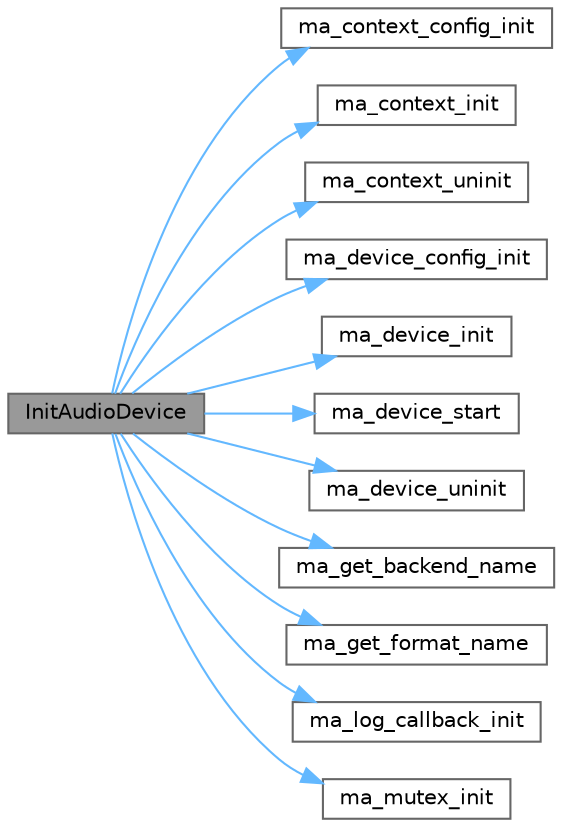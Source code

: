 digraph "InitAudioDevice"
{
 // LATEX_PDF_SIZE
  bgcolor="transparent";
  edge [fontname=Helvetica,fontsize=10,labelfontname=Helvetica,labelfontsize=10];
  node [fontname=Helvetica,fontsize=10,shape=box,height=0.2,width=0.4];
  rankdir="LR";
  Node1 [id="Node000001",label="InitAudioDevice",height=0.2,width=0.4,color="gray40", fillcolor="grey60", style="filled", fontcolor="black",tooltip=" "];
  Node1 -> Node2 [id="edge12_Node000001_Node000002",color="steelblue1",style="solid",tooltip=" "];
  Node2 [id="Node000002",label="ma_context_config_init",height=0.2,width=0.4,color="grey40", fillcolor="white", style="filled",URL="$_classes_2lib_2external_2miniaudio_8h.html#a25bb13b24fe45fa306e3b46167a7a52c",tooltip=" "];
  Node1 -> Node3 [id="edge13_Node000001_Node000003",color="steelblue1",style="solid",tooltip=" "];
  Node3 [id="Node000003",label="ma_context_init",height=0.2,width=0.4,color="grey40", fillcolor="white", style="filled",URL="$_classes_2lib_2external_2miniaudio_8h.html#a4e28e899cbd2d862b13d5f146f03a12e",tooltip=" "];
  Node1 -> Node4 [id="edge14_Node000001_Node000004",color="steelblue1",style="solid",tooltip=" "];
  Node4 [id="Node000004",label="ma_context_uninit",height=0.2,width=0.4,color="grey40", fillcolor="white", style="filled",URL="$_classes_2lib_2external_2miniaudio_8h.html#a1fbe6141e845499d19add636f5180516",tooltip=" "];
  Node1 -> Node5 [id="edge15_Node000001_Node000005",color="steelblue1",style="solid",tooltip=" "];
  Node5 [id="Node000005",label="ma_device_config_init",height=0.2,width=0.4,color="grey40", fillcolor="white", style="filled",URL="$_classes_2lib_2external_2miniaudio_8h.html#a6fcc231b4f9d0e58b9d38625054c5aa7",tooltip=" "];
  Node1 -> Node6 [id="edge16_Node000001_Node000006",color="steelblue1",style="solid",tooltip=" "];
  Node6 [id="Node000006",label="ma_device_init",height=0.2,width=0.4,color="grey40", fillcolor="white", style="filled",URL="$_classes_2lib_2external_2miniaudio_8h.html#ab0847aff087d60776b827c180bdebeae",tooltip=" "];
  Node1 -> Node7 [id="edge17_Node000001_Node000007",color="steelblue1",style="solid",tooltip=" "];
  Node7 [id="Node000007",label="ma_device_start",height=0.2,width=0.4,color="grey40", fillcolor="white", style="filled",URL="$_classes_2lib_2external_2miniaudio_8h.html#ab93d08ca3c06cd496c92a8fca2c74410",tooltip=" "];
  Node1 -> Node8 [id="edge18_Node000001_Node000008",color="steelblue1",style="solid",tooltip=" "];
  Node8 [id="Node000008",label="ma_device_uninit",height=0.2,width=0.4,color="grey40", fillcolor="white", style="filled",URL="$_classes_2lib_2external_2miniaudio_8h.html#a0896c210d8ced92ad9bdf1733f630019",tooltip=" "];
  Node1 -> Node9 [id="edge19_Node000001_Node000009",color="steelblue1",style="solid",tooltip=" "];
  Node9 [id="Node000009",label="ma_get_backend_name",height=0.2,width=0.4,color="grey40", fillcolor="white", style="filled",URL="$_classes_2lib_2external_2miniaudio_8h.html#a24e187eba4a17deaffcfda7ee2c6bc95",tooltip=" "];
  Node1 -> Node10 [id="edge20_Node000001_Node000010",color="steelblue1",style="solid",tooltip=" "];
  Node10 [id="Node000010",label="ma_get_format_name",height=0.2,width=0.4,color="grey40", fillcolor="white", style="filled",URL="$_classes_2lib_2external_2miniaudio_8h.html#aef91cf6c7a7ee65ba13fded2f977c9be",tooltip=" "];
  Node1 -> Node11 [id="edge21_Node000001_Node000011",color="steelblue1",style="solid",tooltip=" "];
  Node11 [id="Node000011",label="ma_log_callback_init",height=0.2,width=0.4,color="grey40", fillcolor="white", style="filled",URL="$_classes_2lib_2external_2miniaudio_8h.html#ab6d96c2805c74d1ed51a1ac9cb102d5a",tooltip=" "];
  Node1 -> Node12 [id="edge22_Node000001_Node000012",color="steelblue1",style="solid",tooltip=" "];
  Node12 [id="Node000012",label="ma_mutex_init",height=0.2,width=0.4,color="grey40", fillcolor="white", style="filled",URL="$_classes_2lib_2external_2miniaudio_8h.html#a57619896155e676b907e49b8dcffb5f2",tooltip=" "];
}
